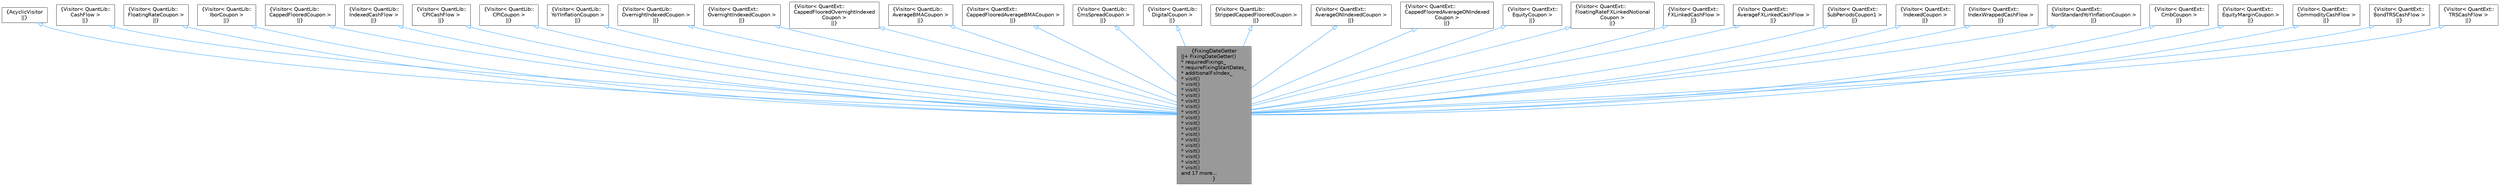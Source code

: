 digraph "FixingDateGetter"
{
 // INTERACTIVE_SVG=YES
 // LATEX_PDF_SIZE
  bgcolor="transparent";
  edge [fontname=Helvetica,fontsize=10,labelfontname=Helvetica,labelfontsize=10];
  node [fontname=Helvetica,fontsize=10,shape=box,height=0.2,width=0.4];
  Node1 [label="{FixingDateGetter\n||+ FixingDateGetter()\l* requiredFixings_\l* requireFixingStartDates_\l* additionalFxIndex_\l* visit()\l* visit()\l* visit()\l* visit()\l* visit()\l* visit()\l* visit()\l* visit()\l* visit()\l* visit()\l* visit()\l* visit()\l* visit()\l* visit()\l* visit()\l* visit()\l* visit()\land 17 more...\l}",height=0.2,width=0.4,color="gray40", fillcolor="grey60", style="filled", fontcolor="black",tooltip=" "];
  Node2 -> Node1 [dir="back",color="steelblue1",style="solid",arrowtail="onormal"];
  Node2 [label="{AcyclicVisitor\n||}",height=0.2,width=0.4,color="gray40", fillcolor="white", style="filled",tooltip=" "];
  Node3 -> Node1 [dir="back",color="steelblue1",style="solid",arrowtail="onormal"];
  Node3 [label="{Visitor\< QuantLib::\lCashFlow \>\n||}",height=0.2,width=0.4,color="gray40", fillcolor="white", style="filled",tooltip=" "];
  Node4 -> Node1 [dir="back",color="steelblue1",style="solid",arrowtail="onormal"];
  Node4 [label="{Visitor\< QuantLib::\lFloatingRateCoupon \>\n||}",height=0.2,width=0.4,color="gray40", fillcolor="white", style="filled",tooltip=" "];
  Node5 -> Node1 [dir="back",color="steelblue1",style="solid",arrowtail="onormal"];
  Node5 [label="{Visitor\< QuantLib::\lIborCoupon \>\n||}",height=0.2,width=0.4,color="gray40", fillcolor="white", style="filled",tooltip=" "];
  Node6 -> Node1 [dir="back",color="steelblue1",style="solid",arrowtail="onormal"];
  Node6 [label="{Visitor\< QuantLib::\lCappedFlooredCoupon \>\n||}",height=0.2,width=0.4,color="gray40", fillcolor="white", style="filled",tooltip=" "];
  Node7 -> Node1 [dir="back",color="steelblue1",style="solid",arrowtail="onormal"];
  Node7 [label="{Visitor\< QuantLib::\lIndexedCashFlow \>\n||}",height=0.2,width=0.4,color="gray40", fillcolor="white", style="filled",tooltip=" "];
  Node8 -> Node1 [dir="back",color="steelblue1",style="solid",arrowtail="onormal"];
  Node8 [label="{Visitor\< QuantLib::\lCPICashFlow \>\n||}",height=0.2,width=0.4,color="gray40", fillcolor="white", style="filled",tooltip=" "];
  Node9 -> Node1 [dir="back",color="steelblue1",style="solid",arrowtail="onormal"];
  Node9 [label="{Visitor\< QuantLib::\lCPICoupon \>\n||}",height=0.2,width=0.4,color="gray40", fillcolor="white", style="filled",tooltip=" "];
  Node10 -> Node1 [dir="back",color="steelblue1",style="solid",arrowtail="onormal"];
  Node10 [label="{Visitor\< QuantLib::\lYoYInflationCoupon \>\n||}",height=0.2,width=0.4,color="gray40", fillcolor="white", style="filled",tooltip=" "];
  Node11 -> Node1 [dir="back",color="steelblue1",style="solid",arrowtail="onormal"];
  Node11 [label="{Visitor\< QuantLib::\lOvernightIndexedCoupon \>\n||}",height=0.2,width=0.4,color="gray40", fillcolor="white", style="filled",tooltip=" "];
  Node12 -> Node1 [dir="back",color="steelblue1",style="solid",arrowtail="onormal"];
  Node12 [label="{Visitor\< QuantExt::\lOvernightIndexedCoupon \>\n||}",height=0.2,width=0.4,color="gray40", fillcolor="white", style="filled",tooltip=" "];
  Node13 -> Node1 [dir="back",color="steelblue1",style="solid",arrowtail="onormal"];
  Node13 [label="{Visitor\< QuantExt::\lCappedFlooredOvernightIndexed\lCoupon \>\n||}",height=0.2,width=0.4,color="gray40", fillcolor="white", style="filled",tooltip=" "];
  Node14 -> Node1 [dir="back",color="steelblue1",style="solid",arrowtail="onormal"];
  Node14 [label="{Visitor\< QuantLib::\lAverageBMACoupon \>\n||}",height=0.2,width=0.4,color="gray40", fillcolor="white", style="filled",tooltip=" "];
  Node15 -> Node1 [dir="back",color="steelblue1",style="solid",arrowtail="onormal"];
  Node15 [label="{Visitor\< QuantExt::\lCappedFlooredAverageBMACoupon \>\n||}",height=0.2,width=0.4,color="gray40", fillcolor="white", style="filled",tooltip=" "];
  Node16 -> Node1 [dir="back",color="steelblue1",style="solid",arrowtail="onormal"];
  Node16 [label="{Visitor\< QuantLib::\lCmsSpreadCoupon \>\n||}",height=0.2,width=0.4,color="gray40", fillcolor="white", style="filled",tooltip=" "];
  Node17 -> Node1 [dir="back",color="steelblue1",style="solid",arrowtail="onormal"];
  Node17 [label="{Visitor\< QuantLib::\lDigitalCoupon \>\n||}",height=0.2,width=0.4,color="gray40", fillcolor="white", style="filled",tooltip=" "];
  Node18 -> Node1 [dir="back",color="steelblue1",style="solid",arrowtail="onormal"];
  Node18 [label="{Visitor\< QuantLib::\lStrippedCappedFlooredCoupon \>\n||}",height=0.2,width=0.4,color="gray40", fillcolor="white", style="filled",tooltip=" "];
  Node19 -> Node1 [dir="back",color="steelblue1",style="solid",arrowtail="onormal"];
  Node19 [label="{Visitor\< QuantExt::\lAverageONIndexedCoupon \>\n||}",height=0.2,width=0.4,color="gray40", fillcolor="white", style="filled",tooltip=" "];
  Node20 -> Node1 [dir="back",color="steelblue1",style="solid",arrowtail="onormal"];
  Node20 [label="{Visitor\< QuantExt::\lCappedFlooredAverageONIndexed\lCoupon \>\n||}",height=0.2,width=0.4,color="gray40", fillcolor="white", style="filled",tooltip=" "];
  Node21 -> Node1 [dir="back",color="steelblue1",style="solid",arrowtail="onormal"];
  Node21 [label="{Visitor\< QuantExt::\lEquityCoupon \>\n||}",height=0.2,width=0.4,color="gray40", fillcolor="white", style="filled",tooltip=" "];
  Node22 -> Node1 [dir="back",color="steelblue1",style="solid",arrowtail="onormal"];
  Node22 [label="{Visitor\< QuantExt::\lFloatingRateFXLinkedNotional\lCoupon \>\n||}",height=0.2,width=0.4,color="gray40", fillcolor="white", style="filled",tooltip=" "];
  Node23 -> Node1 [dir="back",color="steelblue1",style="solid",arrowtail="onormal"];
  Node23 [label="{Visitor\< QuantExt::\lFXLinkedCashFlow \>\n||}",height=0.2,width=0.4,color="gray40", fillcolor="white", style="filled",tooltip=" "];
  Node24 -> Node1 [dir="back",color="steelblue1",style="solid",arrowtail="onormal"];
  Node24 [label="{Visitor\< QuantExt::\lAverageFXLinkedCashFlow \>\n||}",height=0.2,width=0.4,color="gray40", fillcolor="white", style="filled",tooltip=" "];
  Node25 -> Node1 [dir="back",color="steelblue1",style="solid",arrowtail="onormal"];
  Node25 [label="{Visitor\< QuantExt::\lSubPeriodsCoupon1 \>\n||}",height=0.2,width=0.4,color="gray40", fillcolor="white", style="filled",tooltip=" "];
  Node26 -> Node1 [dir="back",color="steelblue1",style="solid",arrowtail="onormal"];
  Node26 [label="{Visitor\< QuantExt::\lIndexedCoupon \>\n||}",height=0.2,width=0.4,color="gray40", fillcolor="white", style="filled",tooltip=" "];
  Node27 -> Node1 [dir="back",color="steelblue1",style="solid",arrowtail="onormal"];
  Node27 [label="{Visitor\< QuantExt::\lIndexWrappedCashFlow \>\n||}",height=0.2,width=0.4,color="gray40", fillcolor="white", style="filled",tooltip=" "];
  Node28 -> Node1 [dir="back",color="steelblue1",style="solid",arrowtail="onormal"];
  Node28 [label="{Visitor\< QuantExt::\lNonStandardYoYInflationCoupon \>\n||}",height=0.2,width=0.4,color="gray40", fillcolor="white", style="filled",tooltip=" "];
  Node29 -> Node1 [dir="back",color="steelblue1",style="solid",arrowtail="onormal"];
  Node29 [label="{Visitor\< QuantExt::\lCmbCoupon \>\n||}",height=0.2,width=0.4,color="gray40", fillcolor="white", style="filled",tooltip=" "];
  Node30 -> Node1 [dir="back",color="steelblue1",style="solid",arrowtail="onormal"];
  Node30 [label="{Visitor\< QuantExt::\lEquityMarginCoupon \>\n||}",height=0.2,width=0.4,color="gray40", fillcolor="white", style="filled",tooltip=" "];
  Node31 -> Node1 [dir="back",color="steelblue1",style="solid",arrowtail="onormal"];
  Node31 [label="{Visitor\< QuantExt::\lCommodityCashFlow \>\n||}",height=0.2,width=0.4,color="gray40", fillcolor="white", style="filled",tooltip=" "];
  Node32 -> Node1 [dir="back",color="steelblue1",style="solid",arrowtail="onormal"];
  Node32 [label="{Visitor\< QuantExt::\lBondTRSCashFlow \>\n||}",height=0.2,width=0.4,color="gray40", fillcolor="white", style="filled",tooltip=" "];
  Node33 -> Node1 [dir="back",color="steelblue1",style="solid",arrowtail="onormal"];
  Node33 [label="{Visitor\< QuantExt::\lTRSCashFlow \>\n||}",height=0.2,width=0.4,color="gray40", fillcolor="white", style="filled",tooltip=" "];
}
